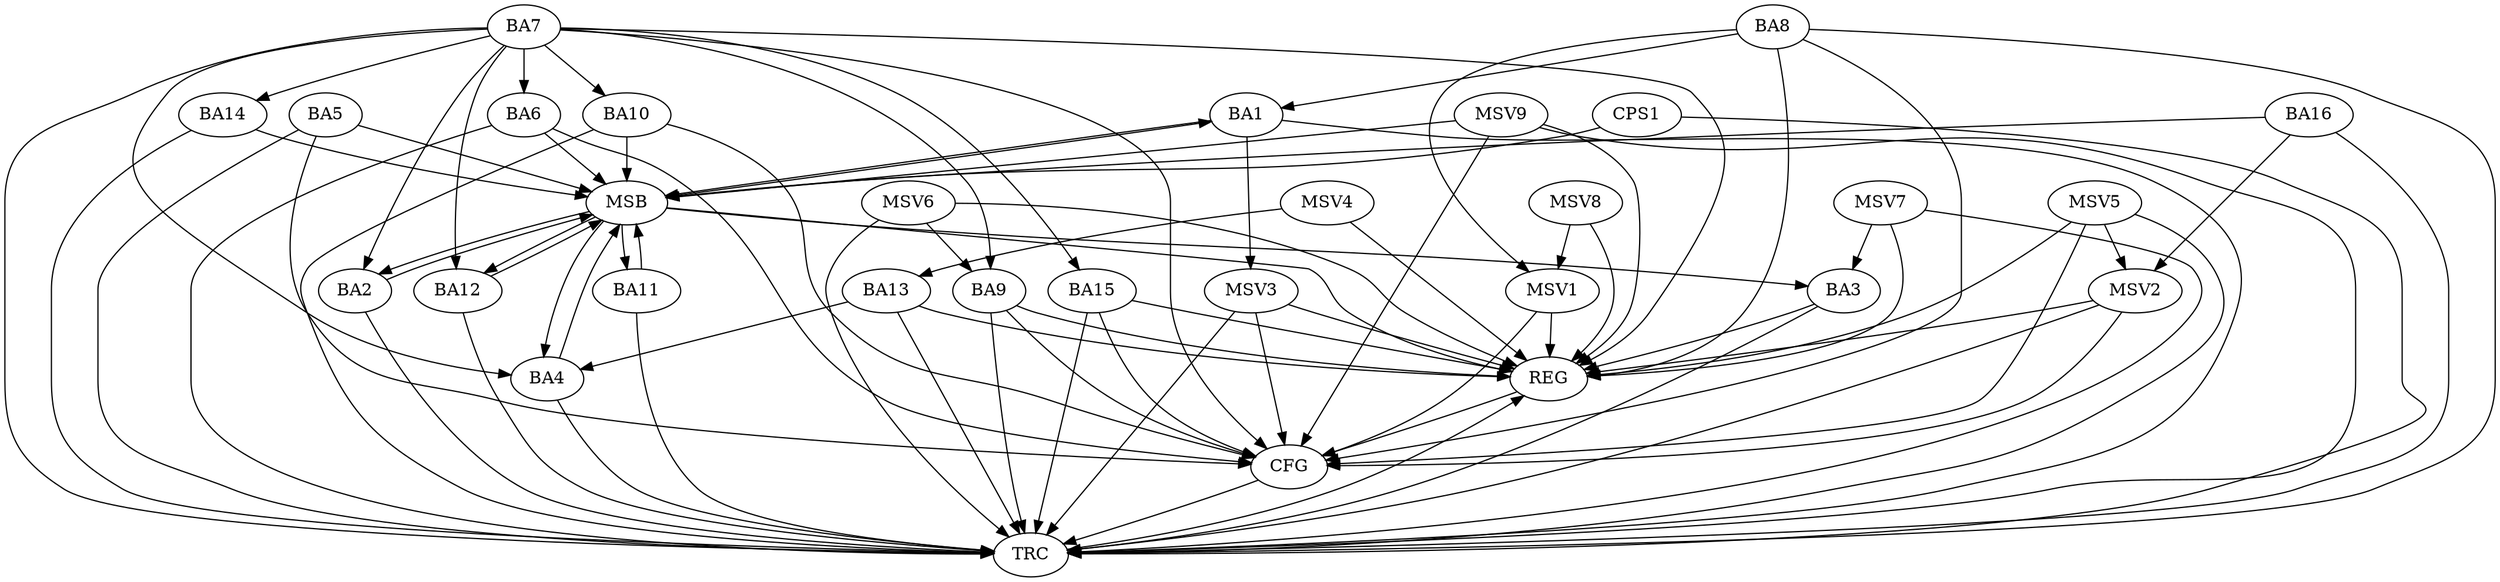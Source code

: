 strict digraph G {
  BA1 [ label="BA1" ];
  BA2 [ label="BA2" ];
  BA3 [ label="BA3" ];
  BA4 [ label="BA4" ];
  BA5 [ label="BA5" ];
  BA6 [ label="BA6" ];
  BA7 [ label="BA7" ];
  BA8 [ label="BA8" ];
  BA9 [ label="BA9" ];
  BA10 [ label="BA10" ];
  BA11 [ label="BA11" ];
  BA12 [ label="BA12" ];
  BA13 [ label="BA13" ];
  BA14 [ label="BA14" ];
  BA15 [ label="BA15" ];
  BA16 [ label="BA16" ];
  CPS1 [ label="CPS1" ];
  REG [ label="REG" ];
  MSB [ label="MSB" ];
  CFG [ label="CFG" ];
  TRC [ label="TRC" ];
  MSV1 [ label="MSV1" ];
  MSV2 [ label="MSV2" ];
  MSV3 [ label="MSV3" ];
  MSV4 [ label="MSV4" ];
  MSV5 [ label="MSV5" ];
  MSV6 [ label="MSV6" ];
  MSV7 [ label="MSV7" ];
  MSV8 [ label="MSV8" ];
  MSV9 [ label="MSV9" ];
  BA7 -> BA4;
  BA8 -> BA1;
  BA13 -> BA4;
  BA3 -> REG;
  BA7 -> REG;
  BA8 -> REG;
  BA9 -> REG;
  BA13 -> REG;
  BA15 -> REG;
  BA1 -> MSB;
  MSB -> BA2;
  MSB -> REG;
  BA2 -> MSB;
  MSB -> BA1;
  BA4 -> MSB;
  BA5 -> MSB;
  BA6 -> MSB;
  BA10 -> MSB;
  BA11 -> MSB;
  MSB -> BA4;
  BA12 -> MSB;
  MSB -> BA3;
  BA14 -> MSB;
  BA16 -> MSB;
  CPS1 -> MSB;
  MSB -> BA12;
  MSB -> BA11;
  BA10 -> CFG;
  BA9 -> CFG;
  BA8 -> CFG;
  BA6 -> CFG;
  BA5 -> CFG;
  BA7 -> CFG;
  BA15 -> CFG;
  REG -> CFG;
  BA1 -> TRC;
  BA2 -> TRC;
  BA3 -> TRC;
  BA4 -> TRC;
  BA5 -> TRC;
  BA6 -> TRC;
  BA7 -> TRC;
  BA8 -> TRC;
  BA9 -> TRC;
  BA10 -> TRC;
  BA11 -> TRC;
  BA12 -> TRC;
  BA13 -> TRC;
  BA14 -> TRC;
  BA15 -> TRC;
  BA16 -> TRC;
  CPS1 -> TRC;
  CFG -> TRC;
  TRC -> REG;
  BA7 -> BA10;
  BA7 -> BA12;
  BA7 -> BA9;
  BA7 -> BA14;
  BA7 -> BA6;
  BA7 -> BA15;
  BA7 -> BA2;
  BA8 -> MSV1;
  MSV1 -> REG;
  MSV1 -> CFG;
  BA16 -> MSV2;
  MSV2 -> REG;
  MSV2 -> TRC;
  MSV2 -> CFG;
  BA1 -> MSV3;
  MSV3 -> REG;
  MSV3 -> TRC;
  MSV3 -> CFG;
  MSV4 -> BA13;
  MSV4 -> REG;
  MSV5 -> MSV2;
  MSV5 -> REG;
  MSV5 -> TRC;
  MSV5 -> CFG;
  MSV6 -> BA9;
  MSV6 -> REG;
  MSV6 -> TRC;
  MSV7 -> BA3;
  MSV7 -> REG;
  MSV7 -> TRC;
  MSV8 -> MSV1;
  MSV8 -> REG;
  MSV9 -> MSB;
  MSV9 -> REG;
  MSV9 -> TRC;
  MSV9 -> CFG;
}
